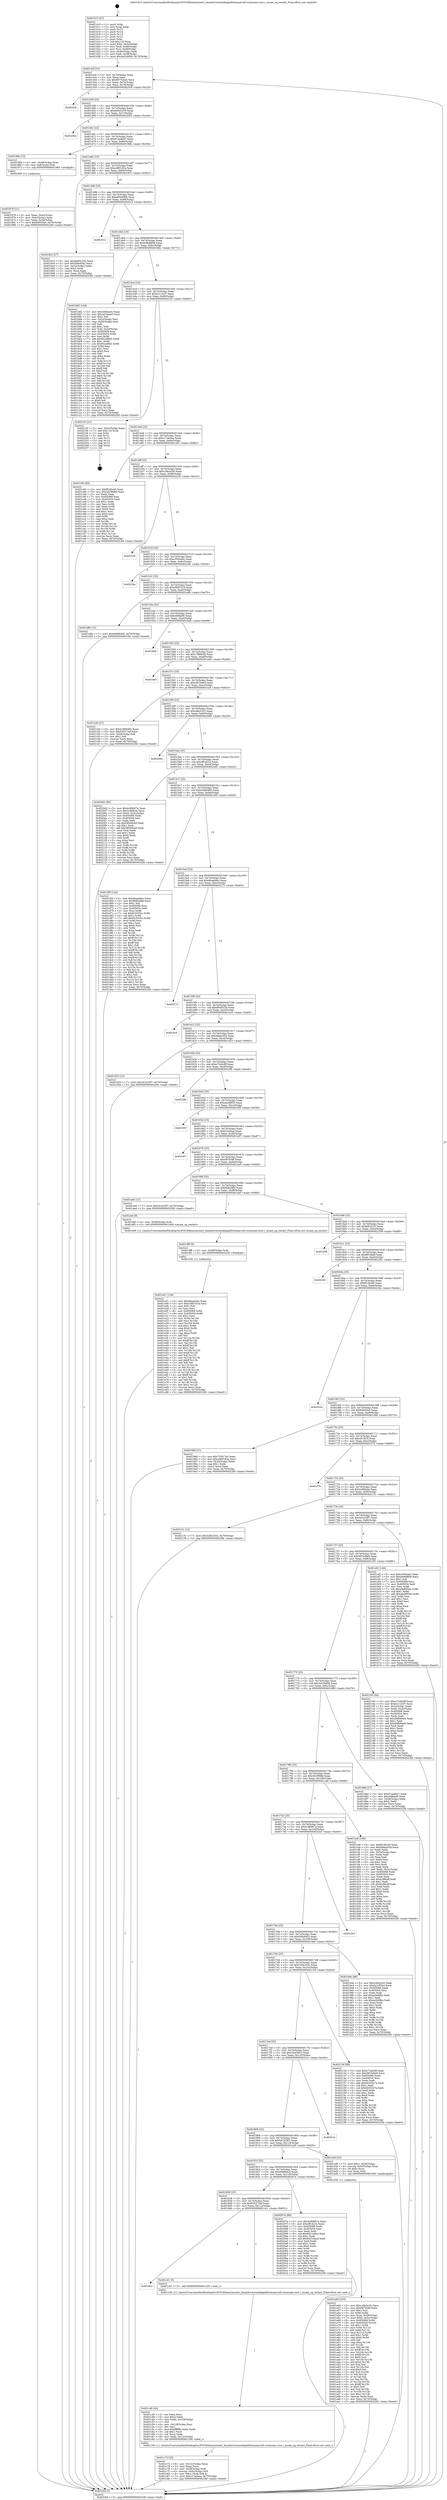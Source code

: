 digraph "0x401410" {
  label = "0x401410 (/mnt/c/Users/mathe/Desktop/tcc/POCII/binaries/extr_linuxdriversmediaplatformmarvell-ccicmcam-core.c_mcam_sg_restart_Final-ollvm.out::main(0))"
  labelloc = "t"
  node[shape=record]

  Entry [label="",width=0.3,height=0.3,shape=circle,fillcolor=black,style=filled]
  "0x40143f" [label="{
     0x40143f [23]\l
     | [instrs]\l
     &nbsp;&nbsp;0x40143f \<+3\>: mov -0x70(%rbp),%eax\l
     &nbsp;&nbsp;0x401442 \<+2\>: mov %eax,%ecx\l
     &nbsp;&nbsp;0x401444 \<+6\>: sub $0x8877eba6,%ecx\l
     &nbsp;&nbsp;0x40144a \<+3\>: mov %eax,-0x74(%rbp)\l
     &nbsp;&nbsp;0x40144d \<+3\>: mov %ecx,-0x78(%rbp)\l
     &nbsp;&nbsp;0x401450 \<+6\>: je 000000000040203f \<main+0xc2f\>\l
  }"]
  "0x40203f" [label="{
     0x40203f\l
  }", style=dashed]
  "0x401456" [label="{
     0x401456 [22]\l
     | [instrs]\l
     &nbsp;&nbsp;0x401456 \<+5\>: jmp 000000000040145b \<main+0x4b\>\l
     &nbsp;&nbsp;0x40145b \<+3\>: mov -0x74(%rbp),%eax\l
     &nbsp;&nbsp;0x40145e \<+5\>: sub $0x8e602335,%eax\l
     &nbsp;&nbsp;0x401463 \<+3\>: mov %eax,-0x7c(%rbp)\l
     &nbsp;&nbsp;0x401466 \<+6\>: je 000000000040205d \<main+0xc4d\>\l
  }"]
  Exit [label="",width=0.3,height=0.3,shape=circle,fillcolor=black,style=filled,peripheries=2]
  "0x40205d" [label="{
     0x40205d\l
  }", style=dashed]
  "0x40146c" [label="{
     0x40146c [22]\l
     | [instrs]\l
     &nbsp;&nbsp;0x40146c \<+5\>: jmp 0000000000401471 \<main+0x61\>\l
     &nbsp;&nbsp;0x401471 \<+3\>: mov -0x74(%rbp),%eax\l
     &nbsp;&nbsp;0x401474 \<+5\>: sub $0x97aa80d7,%eax\l
     &nbsp;&nbsp;0x401479 \<+3\>: mov %eax,-0x80(%rbp)\l
     &nbsp;&nbsp;0x40147c \<+6\>: je 000000000040196b \<main+0x55b\>\l
  }"]
  "0x401e01" [label="{
     0x401e01 [138]\l
     | [instrs]\l
     &nbsp;&nbsp;0x401e01 \<+5\>: mov $0xd6aad4bc,%eax\l
     &nbsp;&nbsp;0x401e06 \<+5\>: mov $0xc5897d18,%ecx\l
     &nbsp;&nbsp;0x401e0b \<+2\>: mov $0x1,%dl\l
     &nbsp;&nbsp;0x401e0d \<+2\>: xor %esi,%esi\l
     &nbsp;&nbsp;0x401e0f \<+8\>: mov 0x405068,%r8d\l
     &nbsp;&nbsp;0x401e17 \<+8\>: mov 0x405054,%r9d\l
     &nbsp;&nbsp;0x401e1f \<+3\>: sub $0x1,%esi\l
     &nbsp;&nbsp;0x401e22 \<+3\>: mov %r8d,%r10d\l
     &nbsp;&nbsp;0x401e25 \<+3\>: add %esi,%r10d\l
     &nbsp;&nbsp;0x401e28 \<+4\>: imul %r10d,%r8d\l
     &nbsp;&nbsp;0x401e2c \<+4\>: and $0x1,%r8d\l
     &nbsp;&nbsp;0x401e30 \<+4\>: cmp $0x0,%r8d\l
     &nbsp;&nbsp;0x401e34 \<+4\>: sete %r11b\l
     &nbsp;&nbsp;0x401e38 \<+4\>: cmp $0xa,%r9d\l
     &nbsp;&nbsp;0x401e3c \<+3\>: setl %bl\l
     &nbsp;&nbsp;0x401e3f \<+3\>: mov %r11b,%r14b\l
     &nbsp;&nbsp;0x401e42 \<+4\>: xor $0xff,%r14b\l
     &nbsp;&nbsp;0x401e46 \<+3\>: mov %bl,%r15b\l
     &nbsp;&nbsp;0x401e49 \<+4\>: xor $0xff,%r15b\l
     &nbsp;&nbsp;0x401e4d \<+3\>: xor $0x1,%dl\l
     &nbsp;&nbsp;0x401e50 \<+3\>: mov %r14b,%r12b\l
     &nbsp;&nbsp;0x401e53 \<+4\>: and $0xff,%r12b\l
     &nbsp;&nbsp;0x401e57 \<+3\>: and %dl,%r11b\l
     &nbsp;&nbsp;0x401e5a \<+3\>: mov %r15b,%r13b\l
     &nbsp;&nbsp;0x401e5d \<+4\>: and $0xff,%r13b\l
     &nbsp;&nbsp;0x401e61 \<+2\>: and %dl,%bl\l
     &nbsp;&nbsp;0x401e63 \<+3\>: or %r11b,%r12b\l
     &nbsp;&nbsp;0x401e66 \<+3\>: or %bl,%r13b\l
     &nbsp;&nbsp;0x401e69 \<+3\>: xor %r13b,%r12b\l
     &nbsp;&nbsp;0x401e6c \<+3\>: or %r15b,%r14b\l
     &nbsp;&nbsp;0x401e6f \<+4\>: xor $0xff,%r14b\l
     &nbsp;&nbsp;0x401e73 \<+3\>: or $0x1,%dl\l
     &nbsp;&nbsp;0x401e76 \<+3\>: and %dl,%r14b\l
     &nbsp;&nbsp;0x401e79 \<+3\>: or %r14b,%r12b\l
     &nbsp;&nbsp;0x401e7c \<+4\>: test $0x1,%r12b\l
     &nbsp;&nbsp;0x401e80 \<+3\>: cmovne %ecx,%eax\l
     &nbsp;&nbsp;0x401e83 \<+3\>: mov %eax,-0x70(%rbp)\l
     &nbsp;&nbsp;0x401e86 \<+5\>: jmp 00000000004022fd \<main+0xeed\>\l
  }"]
  "0x40196b" [label="{
     0x40196b [13]\l
     | [instrs]\l
     &nbsp;&nbsp;0x40196b \<+4\>: mov -0x48(%rbp),%rax\l
     &nbsp;&nbsp;0x40196f \<+4\>: mov 0x8(%rax),%rdi\l
     &nbsp;&nbsp;0x401973 \<+5\>: call 0000000000401060 \<atoi@plt\>\l
     | [calls]\l
     &nbsp;&nbsp;0x401060 \{1\} (unknown)\l
  }"]
  "0x401482" [label="{
     0x401482 [25]\l
     | [instrs]\l
     &nbsp;&nbsp;0x401482 \<+5\>: jmp 0000000000401487 \<main+0x77\>\l
     &nbsp;&nbsp;0x401487 \<+3\>: mov -0x74(%rbp),%eax\l
     &nbsp;&nbsp;0x40148a \<+5\>: sub $0xa380182a,%eax\l
     &nbsp;&nbsp;0x40148f \<+6\>: mov %eax,-0x84(%rbp)\l
     &nbsp;&nbsp;0x401495 \<+6\>: je 00000000004019c3 \<main+0x5b3\>\l
  }"]
  "0x401df8" [label="{
     0x401df8 [9]\l
     | [instrs]\l
     &nbsp;&nbsp;0x401df8 \<+4\>: mov -0x58(%rbp),%rdi\l
     &nbsp;&nbsp;0x401dfc \<+5\>: call 0000000000401030 \<free@plt\>\l
     | [calls]\l
     &nbsp;&nbsp;0x401030 \{1\} (unknown)\l
  }"]
  "0x4019c3" [label="{
     0x4019c3 [27]\l
     | [instrs]\l
     &nbsp;&nbsp;0x4019c3 \<+5\>: mov $0x8e602335,%eax\l
     &nbsp;&nbsp;0x4019c8 \<+5\>: mov $0x50fe4502,%ecx\l
     &nbsp;&nbsp;0x4019cd \<+3\>: mov -0x34(%rbp),%edx\l
     &nbsp;&nbsp;0x4019d0 \<+3\>: cmp $0x0,%edx\l
     &nbsp;&nbsp;0x4019d3 \<+3\>: cmove %ecx,%eax\l
     &nbsp;&nbsp;0x4019d6 \<+3\>: mov %eax,-0x70(%rbp)\l
     &nbsp;&nbsp;0x4019d9 \<+5\>: jmp 00000000004022fd \<main+0xeed\>\l
  }"]
  "0x40149b" [label="{
     0x40149b [25]\l
     | [instrs]\l
     &nbsp;&nbsp;0x40149b \<+5\>: jmp 00000000004014a0 \<main+0x90\>\l
     &nbsp;&nbsp;0x4014a0 \<+3\>: mov -0x74(%rbp),%eax\l
     &nbsp;&nbsp;0x4014a3 \<+5\>: sub $0xa60ed906,%eax\l
     &nbsp;&nbsp;0x4014a8 \<+6\>: mov %eax,-0x88(%rbp)\l
     &nbsp;&nbsp;0x4014ae \<+6\>: je 0000000000402012 \<main+0xc02\>\l
  }"]
  "0x401c72" [label="{
     0x401c72 [33]\l
     | [instrs]\l
     &nbsp;&nbsp;0x401c72 \<+6\>: mov -0x12c(%rbp),%ecx\l
     &nbsp;&nbsp;0x401c78 \<+3\>: imul %eax,%ecx\l
     &nbsp;&nbsp;0x401c7b \<+4\>: mov -0x58(%rbp),%rdi\l
     &nbsp;&nbsp;0x401c7f \<+4\>: movslq -0x5c(%rbp),%r8\l
     &nbsp;&nbsp;0x401c83 \<+4\>: mov %ecx,(%rdi,%r8,4)\l
     &nbsp;&nbsp;0x401c87 \<+7\>: movl $0xc17ab0ea,-0x70(%rbp)\l
     &nbsp;&nbsp;0x401c8e \<+5\>: jmp 00000000004022fd \<main+0xeed\>\l
  }"]
  "0x402012" [label="{
     0x402012\l
  }", style=dashed]
  "0x4014b4" [label="{
     0x4014b4 [25]\l
     | [instrs]\l
     &nbsp;&nbsp;0x4014b4 \<+5\>: jmp 00000000004014b9 \<main+0xa9\>\l
     &nbsp;&nbsp;0x4014b9 \<+3\>: mov -0x74(%rbp),%eax\l
     &nbsp;&nbsp;0x4014bc \<+5\>: sub $0xb084f858,%eax\l
     &nbsp;&nbsp;0x4014c1 \<+6\>: mov %eax,-0x8c(%rbp)\l
     &nbsp;&nbsp;0x4014c7 \<+6\>: je 0000000000401b82 \<main+0x772\>\l
  }"]
  "0x401c46" [label="{
     0x401c46 [44]\l
     | [instrs]\l
     &nbsp;&nbsp;0x401c46 \<+2\>: xor %ecx,%ecx\l
     &nbsp;&nbsp;0x401c48 \<+5\>: mov $0x2,%edx\l
     &nbsp;&nbsp;0x401c4d \<+6\>: mov %edx,-0x128(%rbp)\l
     &nbsp;&nbsp;0x401c53 \<+1\>: cltd\l
     &nbsp;&nbsp;0x401c54 \<+6\>: mov -0x128(%rbp),%esi\l
     &nbsp;&nbsp;0x401c5a \<+2\>: idiv %esi\l
     &nbsp;&nbsp;0x401c5c \<+6\>: imul $0xfffffffe,%edx,%edx\l
     &nbsp;&nbsp;0x401c62 \<+3\>: sub $0x1,%ecx\l
     &nbsp;&nbsp;0x401c65 \<+2\>: sub %ecx,%edx\l
     &nbsp;&nbsp;0x401c67 \<+6\>: mov %edx,-0x12c(%rbp)\l
     &nbsp;&nbsp;0x401c6d \<+5\>: call 0000000000401160 \<next_i\>\l
     | [calls]\l
     &nbsp;&nbsp;0x401160 \{1\} (/mnt/c/Users/mathe/Desktop/tcc/POCII/binaries/extr_linuxdriversmediaplatformmarvell-ccicmcam-core.c_mcam_sg_restart_Final-ollvm.out::next_i)\l
  }"]
  "0x401b82" [label="{
     0x401b82 [164]\l
     | [instrs]\l
     &nbsp;&nbsp;0x401b82 \<+5\>: mov $0xc500ea0c,%eax\l
     &nbsp;&nbsp;0x401b87 \<+5\>: mov $0xcd33aae0,%ecx\l
     &nbsp;&nbsp;0x401b8c \<+2\>: mov $0x1,%dl\l
     &nbsp;&nbsp;0x401b8e \<+3\>: mov -0x5c(%rbp),%esi\l
     &nbsp;&nbsp;0x401b91 \<+3\>: cmp -0x50(%rbp),%esi\l
     &nbsp;&nbsp;0x401b94 \<+4\>: setl %dil\l
     &nbsp;&nbsp;0x401b98 \<+4\>: and $0x1,%dil\l
     &nbsp;&nbsp;0x401b9c \<+4\>: mov %dil,-0x2d(%rbp)\l
     &nbsp;&nbsp;0x401ba0 \<+7\>: mov 0x405068,%esi\l
     &nbsp;&nbsp;0x401ba7 \<+8\>: mov 0x405054,%r8d\l
     &nbsp;&nbsp;0x401baf \<+3\>: mov %esi,%r9d\l
     &nbsp;&nbsp;0x401bb2 \<+7\>: add $0x952af945,%r9d\l
     &nbsp;&nbsp;0x401bb9 \<+4\>: sub $0x1,%r9d\l
     &nbsp;&nbsp;0x401bbd \<+7\>: sub $0x952af945,%r9d\l
     &nbsp;&nbsp;0x401bc4 \<+4\>: imul %r9d,%esi\l
     &nbsp;&nbsp;0x401bc8 \<+3\>: and $0x1,%esi\l
     &nbsp;&nbsp;0x401bcb \<+3\>: cmp $0x0,%esi\l
     &nbsp;&nbsp;0x401bce \<+4\>: sete %dil\l
     &nbsp;&nbsp;0x401bd2 \<+4\>: cmp $0xa,%r8d\l
     &nbsp;&nbsp;0x401bd6 \<+4\>: setl %r10b\l
     &nbsp;&nbsp;0x401bda \<+3\>: mov %dil,%r11b\l
     &nbsp;&nbsp;0x401bdd \<+4\>: xor $0xff,%r11b\l
     &nbsp;&nbsp;0x401be1 \<+3\>: mov %r10b,%bl\l
     &nbsp;&nbsp;0x401be4 \<+3\>: xor $0xff,%bl\l
     &nbsp;&nbsp;0x401be7 \<+3\>: xor $0x0,%dl\l
     &nbsp;&nbsp;0x401bea \<+3\>: mov %r11b,%r14b\l
     &nbsp;&nbsp;0x401bed \<+4\>: and $0x0,%r14b\l
     &nbsp;&nbsp;0x401bf1 \<+3\>: and %dl,%dil\l
     &nbsp;&nbsp;0x401bf4 \<+3\>: mov %bl,%r15b\l
     &nbsp;&nbsp;0x401bf7 \<+4\>: and $0x0,%r15b\l
     &nbsp;&nbsp;0x401bfb \<+3\>: and %dl,%r10b\l
     &nbsp;&nbsp;0x401bfe \<+3\>: or %dil,%r14b\l
     &nbsp;&nbsp;0x401c01 \<+3\>: or %r10b,%r15b\l
     &nbsp;&nbsp;0x401c04 \<+3\>: xor %r15b,%r14b\l
     &nbsp;&nbsp;0x401c07 \<+3\>: or %bl,%r11b\l
     &nbsp;&nbsp;0x401c0a \<+4\>: xor $0xff,%r11b\l
     &nbsp;&nbsp;0x401c0e \<+3\>: or $0x0,%dl\l
     &nbsp;&nbsp;0x401c11 \<+3\>: and %dl,%r11b\l
     &nbsp;&nbsp;0x401c14 \<+3\>: or %r11b,%r14b\l
     &nbsp;&nbsp;0x401c17 \<+4\>: test $0x1,%r14b\l
     &nbsp;&nbsp;0x401c1b \<+3\>: cmovne %ecx,%eax\l
     &nbsp;&nbsp;0x401c1e \<+3\>: mov %eax,-0x70(%rbp)\l
     &nbsp;&nbsp;0x401c21 \<+5\>: jmp 00000000004022fd \<main+0xeed\>\l
  }"]
  "0x4014cd" [label="{
     0x4014cd [25]\l
     | [instrs]\l
     &nbsp;&nbsp;0x4014cd \<+5\>: jmp 00000000004014d2 \<main+0xc2\>\l
     &nbsp;&nbsp;0x4014d2 \<+3\>: mov -0x74(%rbp),%eax\l
     &nbsp;&nbsp;0x4014d5 \<+5\>: sub $0xbc11dcf7,%eax\l
     &nbsp;&nbsp;0x4014da \<+6\>: mov %eax,-0x90(%rbp)\l
     &nbsp;&nbsp;0x4014e0 \<+6\>: je 00000000004021f3 \<main+0xde3\>\l
  }"]
  "0x401851" [label="{
     0x401851\l
  }", style=dashed]
  "0x4021f3" [label="{
     0x4021f3 [21]\l
     | [instrs]\l
     &nbsp;&nbsp;0x4021f3 \<+3\>: mov -0x2c(%rbp),%eax\l
     &nbsp;&nbsp;0x4021f6 \<+7\>: add $0x118,%rsp\l
     &nbsp;&nbsp;0x4021fd \<+1\>: pop %rbx\l
     &nbsp;&nbsp;0x4021fe \<+2\>: pop %r12\l
     &nbsp;&nbsp;0x402200 \<+2\>: pop %r13\l
     &nbsp;&nbsp;0x402202 \<+2\>: pop %r14\l
     &nbsp;&nbsp;0x402204 \<+2\>: pop %r15\l
     &nbsp;&nbsp;0x402206 \<+1\>: pop %rbp\l
     &nbsp;&nbsp;0x402207 \<+1\>: ret\l
  }"]
  "0x4014e6" [label="{
     0x4014e6 [25]\l
     | [instrs]\l
     &nbsp;&nbsp;0x4014e6 \<+5\>: jmp 00000000004014eb \<main+0xdb\>\l
     &nbsp;&nbsp;0x4014eb \<+3\>: mov -0x74(%rbp),%eax\l
     &nbsp;&nbsp;0x4014ee \<+5\>: sub $0xc17ab0ea,%eax\l
     &nbsp;&nbsp;0x4014f3 \<+6\>: mov %eax,-0x94(%rbp)\l
     &nbsp;&nbsp;0x4014f9 \<+6\>: je 0000000000401c93 \<main+0x883\>\l
  }"]
  "0x401c41" [label="{
     0x401c41 [5]\l
     | [instrs]\l
     &nbsp;&nbsp;0x401c41 \<+5\>: call 0000000000401160 \<next_i\>\l
     | [calls]\l
     &nbsp;&nbsp;0x401160 \{1\} (/mnt/c/Users/mathe/Desktop/tcc/POCII/binaries/extr_linuxdriversmediaplatformmarvell-ccicmcam-core.c_mcam_sg_restart_Final-ollvm.out::next_i)\l
  }"]
  "0x401c93" [label="{
     0x401c93 [83]\l
     | [instrs]\l
     &nbsp;&nbsp;0x401c93 \<+5\>: mov $0xff1d0c00,%eax\l
     &nbsp;&nbsp;0x401c98 \<+5\>: mov $0x3d29f08d,%ecx\l
     &nbsp;&nbsp;0x401c9d \<+2\>: xor %edx,%edx\l
     &nbsp;&nbsp;0x401c9f \<+7\>: mov 0x405068,%esi\l
     &nbsp;&nbsp;0x401ca6 \<+7\>: mov 0x405054,%edi\l
     &nbsp;&nbsp;0x401cad \<+3\>: sub $0x1,%edx\l
     &nbsp;&nbsp;0x401cb0 \<+3\>: mov %esi,%r8d\l
     &nbsp;&nbsp;0x401cb3 \<+3\>: add %edx,%r8d\l
     &nbsp;&nbsp;0x401cb6 \<+4\>: imul %r8d,%esi\l
     &nbsp;&nbsp;0x401cba \<+3\>: and $0x1,%esi\l
     &nbsp;&nbsp;0x401cbd \<+3\>: cmp $0x0,%esi\l
     &nbsp;&nbsp;0x401cc0 \<+4\>: sete %r9b\l
     &nbsp;&nbsp;0x401cc4 \<+3\>: cmp $0xa,%edi\l
     &nbsp;&nbsp;0x401cc7 \<+4\>: setl %r10b\l
     &nbsp;&nbsp;0x401ccb \<+3\>: mov %r9b,%r11b\l
     &nbsp;&nbsp;0x401cce \<+3\>: and %r10b,%r11b\l
     &nbsp;&nbsp;0x401cd1 \<+3\>: xor %r10b,%r9b\l
     &nbsp;&nbsp;0x401cd4 \<+3\>: or %r9b,%r11b\l
     &nbsp;&nbsp;0x401cd7 \<+4\>: test $0x1,%r11b\l
     &nbsp;&nbsp;0x401cdb \<+3\>: cmovne %ecx,%eax\l
     &nbsp;&nbsp;0x401cde \<+3\>: mov %eax,-0x70(%rbp)\l
     &nbsp;&nbsp;0x401ce1 \<+5\>: jmp 00000000004022fd \<main+0xeed\>\l
  }"]
  "0x4014ff" [label="{
     0x4014ff [25]\l
     | [instrs]\l
     &nbsp;&nbsp;0x4014ff \<+5\>: jmp 0000000000401504 \<main+0xf4\>\l
     &nbsp;&nbsp;0x401504 \<+3\>: mov -0x74(%rbp),%eax\l
     &nbsp;&nbsp;0x401507 \<+5\>: sub $0xc29e2e30,%eax\l
     &nbsp;&nbsp;0x40150c \<+6\>: mov %eax,-0x98(%rbp)\l
     &nbsp;&nbsp;0x401512 \<+6\>: je 0000000000402220 \<main+0xe10\>\l
  }"]
  "0x401838" [label="{
     0x401838 [25]\l
     | [instrs]\l
     &nbsp;&nbsp;0x401838 \<+5\>: jmp 000000000040183d \<main+0x42d\>\l
     &nbsp;&nbsp;0x40183d \<+3\>: mov -0x74(%rbp),%eax\l
     &nbsp;&nbsp;0x401840 \<+5\>: sub $0x635372ef,%eax\l
     &nbsp;&nbsp;0x401845 \<+6\>: mov %eax,-0x11c(%rbp)\l
     &nbsp;&nbsp;0x40184b \<+6\>: je 0000000000401c41 \<main+0x831\>\l
  }"]
  "0x402220" [label="{
     0x402220\l
  }", style=dashed]
  "0x401518" [label="{
     0x401518 [25]\l
     | [instrs]\l
     &nbsp;&nbsp;0x401518 \<+5\>: jmp 000000000040151d \<main+0x10d\>\l
     &nbsp;&nbsp;0x40151d \<+3\>: mov -0x74(%rbp),%eax\l
     &nbsp;&nbsp;0x401520 \<+5\>: sub $0xc500ea0c,%eax\l
     &nbsp;&nbsp;0x401525 \<+6\>: mov %eax,-0x9c(%rbp)\l
     &nbsp;&nbsp;0x40152b \<+6\>: je 000000000040224e \<main+0xe3e\>\l
  }"]
  "0x40207a" [label="{
     0x40207a [88]\l
     | [instrs]\l
     &nbsp;&nbsp;0x40207a \<+5\>: mov $0x4c86667a,%eax\l
     &nbsp;&nbsp;0x40207f \<+5\>: mov $0xcff1d224,%ecx\l
     &nbsp;&nbsp;0x402084 \<+7\>: mov 0x405068,%edx\l
     &nbsp;&nbsp;0x40208b \<+7\>: mov 0x405054,%esi\l
     &nbsp;&nbsp;0x402092 \<+2\>: mov %edx,%edi\l
     &nbsp;&nbsp;0x402094 \<+6\>: sub $0x9421ddcd,%edi\l
     &nbsp;&nbsp;0x40209a \<+3\>: sub $0x1,%edi\l
     &nbsp;&nbsp;0x40209d \<+6\>: add $0x9421ddcd,%edi\l
     &nbsp;&nbsp;0x4020a3 \<+3\>: imul %edi,%edx\l
     &nbsp;&nbsp;0x4020a6 \<+3\>: and $0x1,%edx\l
     &nbsp;&nbsp;0x4020a9 \<+3\>: cmp $0x0,%edx\l
     &nbsp;&nbsp;0x4020ac \<+4\>: sete %r8b\l
     &nbsp;&nbsp;0x4020b0 \<+3\>: cmp $0xa,%esi\l
     &nbsp;&nbsp;0x4020b3 \<+4\>: setl %r9b\l
     &nbsp;&nbsp;0x4020b7 \<+3\>: mov %r8b,%r10b\l
     &nbsp;&nbsp;0x4020ba \<+3\>: and %r9b,%r10b\l
     &nbsp;&nbsp;0x4020bd \<+3\>: xor %r9b,%r8b\l
     &nbsp;&nbsp;0x4020c0 \<+3\>: or %r8b,%r10b\l
     &nbsp;&nbsp;0x4020c3 \<+4\>: test $0x1,%r10b\l
     &nbsp;&nbsp;0x4020c7 \<+3\>: cmovne %ecx,%eax\l
     &nbsp;&nbsp;0x4020ca \<+3\>: mov %eax,-0x70(%rbp)\l
     &nbsp;&nbsp;0x4020cd \<+5\>: jmp 00000000004022fd \<main+0xeed\>\l
  }"]
  "0x40224e" [label="{
     0x40224e\l
  }", style=dashed]
  "0x401531" [label="{
     0x401531 [25]\l
     | [instrs]\l
     &nbsp;&nbsp;0x401531 \<+5\>: jmp 0000000000401536 \<main+0x126\>\l
     &nbsp;&nbsp;0x401536 \<+3\>: mov -0x74(%rbp),%eax\l
     &nbsp;&nbsp;0x401539 \<+5\>: sub $0xc5897d18,%eax\l
     &nbsp;&nbsp;0x40153e \<+6\>: mov %eax,-0xa0(%rbp)\l
     &nbsp;&nbsp;0x401544 \<+6\>: je 0000000000401e8b \<main+0xa7b\>\l
  }"]
  "0x401a4d" [label="{
     0x401a4d [153]\l
     | [instrs]\l
     &nbsp;&nbsp;0x401a4d \<+5\>: mov $0xc29e2e30,%ecx\l
     &nbsp;&nbsp;0x401a52 \<+5\>: mov $0xf4f7639f,%edx\l
     &nbsp;&nbsp;0x401a57 \<+3\>: mov $0x1,%sil\l
     &nbsp;&nbsp;0x401a5a \<+3\>: xor %r8d,%r8d\l
     &nbsp;&nbsp;0x401a5d \<+4\>: mov %rax,-0x58(%rbp)\l
     &nbsp;&nbsp;0x401a61 \<+7\>: movl $0x0,-0x5c(%rbp)\l
     &nbsp;&nbsp;0x401a68 \<+8\>: mov 0x405068,%r9d\l
     &nbsp;&nbsp;0x401a70 \<+8\>: mov 0x405054,%r10d\l
     &nbsp;&nbsp;0x401a78 \<+4\>: sub $0x1,%r8d\l
     &nbsp;&nbsp;0x401a7c \<+3\>: mov %r9d,%r11d\l
     &nbsp;&nbsp;0x401a7f \<+3\>: add %r8d,%r11d\l
     &nbsp;&nbsp;0x401a82 \<+4\>: imul %r11d,%r9d\l
     &nbsp;&nbsp;0x401a86 \<+4\>: and $0x1,%r9d\l
     &nbsp;&nbsp;0x401a8a \<+4\>: cmp $0x0,%r9d\l
     &nbsp;&nbsp;0x401a8e \<+3\>: sete %bl\l
     &nbsp;&nbsp;0x401a91 \<+4\>: cmp $0xa,%r10d\l
     &nbsp;&nbsp;0x401a95 \<+4\>: setl %r14b\l
     &nbsp;&nbsp;0x401a99 \<+3\>: mov %bl,%r15b\l
     &nbsp;&nbsp;0x401a9c \<+4\>: xor $0xff,%r15b\l
     &nbsp;&nbsp;0x401aa0 \<+3\>: mov %r14b,%r12b\l
     &nbsp;&nbsp;0x401aa3 \<+4\>: xor $0xff,%r12b\l
     &nbsp;&nbsp;0x401aa7 \<+4\>: xor $0x0,%sil\l
     &nbsp;&nbsp;0x401aab \<+3\>: mov %r15b,%r13b\l
     &nbsp;&nbsp;0x401aae \<+4\>: and $0x0,%r13b\l
     &nbsp;&nbsp;0x401ab2 \<+3\>: and %sil,%bl\l
     &nbsp;&nbsp;0x401ab5 \<+3\>: mov %r12b,%al\l
     &nbsp;&nbsp;0x401ab8 \<+2\>: and $0x0,%al\l
     &nbsp;&nbsp;0x401aba \<+3\>: and %sil,%r14b\l
     &nbsp;&nbsp;0x401abd \<+3\>: or %bl,%r13b\l
     &nbsp;&nbsp;0x401ac0 \<+3\>: or %r14b,%al\l
     &nbsp;&nbsp;0x401ac3 \<+3\>: xor %al,%r13b\l
     &nbsp;&nbsp;0x401ac6 \<+3\>: or %r12b,%r15b\l
     &nbsp;&nbsp;0x401ac9 \<+4\>: xor $0xff,%r15b\l
     &nbsp;&nbsp;0x401acd \<+4\>: or $0x0,%sil\l
     &nbsp;&nbsp;0x401ad1 \<+3\>: and %sil,%r15b\l
     &nbsp;&nbsp;0x401ad4 \<+3\>: or %r15b,%r13b\l
     &nbsp;&nbsp;0x401ad7 \<+4\>: test $0x1,%r13b\l
     &nbsp;&nbsp;0x401adb \<+3\>: cmovne %edx,%ecx\l
     &nbsp;&nbsp;0x401ade \<+3\>: mov %ecx,-0x70(%rbp)\l
     &nbsp;&nbsp;0x401ae1 \<+5\>: jmp 00000000004022fd \<main+0xeed\>\l
  }"]
  "0x401e8b" [label="{
     0x401e8b [12]\l
     | [instrs]\l
     &nbsp;&nbsp;0x401e8b \<+7\>: movl $0x608864c0,-0x70(%rbp)\l
     &nbsp;&nbsp;0x401e92 \<+5\>: jmp 00000000004022fd \<main+0xeed\>\l
  }"]
  "0x40154a" [label="{
     0x40154a [25]\l
     | [instrs]\l
     &nbsp;&nbsp;0x40154a \<+5\>: jmp 000000000040154f \<main+0x13f\>\l
     &nbsp;&nbsp;0x40154f \<+3\>: mov -0x74(%rbp),%eax\l
     &nbsp;&nbsp;0x401552 \<+5\>: sub $0xc68fabf5,%eax\l
     &nbsp;&nbsp;0x401557 \<+6\>: mov %eax,-0xa4(%rbp)\l
     &nbsp;&nbsp;0x40155d \<+6\>: je 00000000004018a8 \<main+0x498\>\l
  }"]
  "0x40181f" [label="{
     0x40181f [25]\l
     | [instrs]\l
     &nbsp;&nbsp;0x40181f \<+5\>: jmp 0000000000401824 \<main+0x414\>\l
     &nbsp;&nbsp;0x401824 \<+3\>: mov -0x74(%rbp),%eax\l
     &nbsp;&nbsp;0x401827 \<+5\>: sub $0x608864c0,%eax\l
     &nbsp;&nbsp;0x40182c \<+6\>: mov %eax,-0x118(%rbp)\l
     &nbsp;&nbsp;0x401832 \<+6\>: je 000000000040207a \<main+0xc6a\>\l
  }"]
  "0x4018a8" [label="{
     0x4018a8\l
  }", style=dashed]
  "0x401563" [label="{
     0x401563 [25]\l
     | [instrs]\l
     &nbsp;&nbsp;0x401563 \<+5\>: jmp 0000000000401568 \<main+0x158\>\l
     &nbsp;&nbsp;0x401568 \<+3\>: mov -0x74(%rbp),%eax\l
     &nbsp;&nbsp;0x40156b \<+5\>: sub $0xc7f86b48,%eax\l
     &nbsp;&nbsp;0x401570 \<+6\>: mov %eax,-0xa8(%rbp)\l
     &nbsp;&nbsp;0x401576 \<+6\>: je 0000000000401ee0 \<main+0xad0\>\l
  }"]
  "0x401a36" [label="{
     0x401a36 [23]\l
     | [instrs]\l
     &nbsp;&nbsp;0x401a36 \<+7\>: movl $0x1,-0x50(%rbp)\l
     &nbsp;&nbsp;0x401a3d \<+4\>: movslq -0x50(%rbp),%rax\l
     &nbsp;&nbsp;0x401a41 \<+4\>: shl $0x2,%rax\l
     &nbsp;&nbsp;0x401a45 \<+3\>: mov %rax,%rdi\l
     &nbsp;&nbsp;0x401a48 \<+5\>: call 0000000000401050 \<malloc@plt\>\l
     | [calls]\l
     &nbsp;&nbsp;0x401050 \{1\} (unknown)\l
  }"]
  "0x401ee0" [label="{
     0x401ee0\l
  }", style=dashed]
  "0x40157c" [label="{
     0x40157c [25]\l
     | [instrs]\l
     &nbsp;&nbsp;0x40157c \<+5\>: jmp 0000000000401581 \<main+0x171\>\l
     &nbsp;&nbsp;0x401581 \<+3\>: mov -0x74(%rbp),%eax\l
     &nbsp;&nbsp;0x401584 \<+5\>: sub $0xcd33aae0,%eax\l
     &nbsp;&nbsp;0x401589 \<+6\>: mov %eax,-0xac(%rbp)\l
     &nbsp;&nbsp;0x40158f \<+6\>: je 0000000000401c26 \<main+0x816\>\l
  }"]
  "0x401806" [label="{
     0x401806 [25]\l
     | [instrs]\l
     &nbsp;&nbsp;0x401806 \<+5\>: jmp 000000000040180b \<main+0x3fb\>\l
     &nbsp;&nbsp;0x40180b \<+3\>: mov -0x74(%rbp),%eax\l
     &nbsp;&nbsp;0x40180e \<+5\>: sub $0x5a15f3b3,%eax\l
     &nbsp;&nbsp;0x401813 \<+6\>: mov %eax,-0x114(%rbp)\l
     &nbsp;&nbsp;0x401819 \<+6\>: je 0000000000401a36 \<main+0x626\>\l
  }"]
  "0x401c26" [label="{
     0x401c26 [27]\l
     | [instrs]\l
     &nbsp;&nbsp;0x401c26 \<+5\>: mov $0xd1866465,%eax\l
     &nbsp;&nbsp;0x401c2b \<+5\>: mov $0x635372ef,%ecx\l
     &nbsp;&nbsp;0x401c30 \<+3\>: mov -0x2d(%rbp),%dl\l
     &nbsp;&nbsp;0x401c33 \<+3\>: test $0x1,%dl\l
     &nbsp;&nbsp;0x401c36 \<+3\>: cmovne %ecx,%eax\l
     &nbsp;&nbsp;0x401c39 \<+3\>: mov %eax,-0x70(%rbp)\l
     &nbsp;&nbsp;0x401c3c \<+5\>: jmp 00000000004022fd \<main+0xeed\>\l
  }"]
  "0x401595" [label="{
     0x401595 [25]\l
     | [instrs]\l
     &nbsp;&nbsp;0x401595 \<+5\>: jmp 000000000040159a \<main+0x18a\>\l
     &nbsp;&nbsp;0x40159a \<+3\>: mov -0x74(%rbp),%eax\l
     &nbsp;&nbsp;0x40159d \<+5\>: sub $0xcfeb2323,%eax\l
     &nbsp;&nbsp;0x4015a2 \<+6\>: mov %eax,-0xb0(%rbp)\l
     &nbsp;&nbsp;0x4015a8 \<+6\>: je 0000000000402069 \<main+0xc59\>\l
  }"]
  "0x40201e" [label="{
     0x40201e\l
  }", style=dashed]
  "0x402069" [label="{
     0x402069\l
  }", style=dashed]
  "0x4015ae" [label="{
     0x4015ae [25]\l
     | [instrs]\l
     &nbsp;&nbsp;0x4015ae \<+5\>: jmp 00000000004015b3 \<main+0x1a3\>\l
     &nbsp;&nbsp;0x4015b3 \<+3\>: mov -0x74(%rbp),%eax\l
     &nbsp;&nbsp;0x4015b6 \<+5\>: sub $0xcff1d224,%eax\l
     &nbsp;&nbsp;0x4015bb \<+6\>: mov %eax,-0xb4(%rbp)\l
     &nbsp;&nbsp;0x4015c1 \<+6\>: je 00000000004020d2 \<main+0xcc2\>\l
  }"]
  "0x4017ed" [label="{
     0x4017ed [25]\l
     | [instrs]\l
     &nbsp;&nbsp;0x4017ed \<+5\>: jmp 00000000004017f2 \<main+0x3e2\>\l
     &nbsp;&nbsp;0x4017f2 \<+3\>: mov -0x74(%rbp),%eax\l
     &nbsp;&nbsp;0x4017f5 \<+5\>: sub $0x52ee58c3,%eax\l
     &nbsp;&nbsp;0x4017fa \<+6\>: mov %eax,-0x110(%rbp)\l
     &nbsp;&nbsp;0x401800 \<+6\>: je 000000000040201e \<main+0xc0e\>\l
  }"]
  "0x4020d2" [label="{
     0x4020d2 [95]\l
     | [instrs]\l
     &nbsp;&nbsp;0x4020d2 \<+5\>: mov $0x4c86667a,%eax\l
     &nbsp;&nbsp;0x4020d7 \<+5\>: mov $0x2c9fde4e,%ecx\l
     &nbsp;&nbsp;0x4020dc \<+7\>: movl $0x0,-0x3c(%rbp)\l
     &nbsp;&nbsp;0x4020e3 \<+7\>: mov 0x405068,%edx\l
     &nbsp;&nbsp;0x4020ea \<+7\>: mov 0x405054,%esi\l
     &nbsp;&nbsp;0x4020f1 \<+2\>: mov %edx,%edi\l
     &nbsp;&nbsp;0x4020f3 \<+6\>: sub $0x585d0cb0,%edi\l
     &nbsp;&nbsp;0x4020f9 \<+3\>: sub $0x1,%edi\l
     &nbsp;&nbsp;0x4020fc \<+6\>: add $0x585d0cb0,%edi\l
     &nbsp;&nbsp;0x402102 \<+3\>: imul %edi,%edx\l
     &nbsp;&nbsp;0x402105 \<+3\>: and $0x1,%edx\l
     &nbsp;&nbsp;0x402108 \<+3\>: cmp $0x0,%edx\l
     &nbsp;&nbsp;0x40210b \<+4\>: sete %r8b\l
     &nbsp;&nbsp;0x40210f \<+3\>: cmp $0xa,%esi\l
     &nbsp;&nbsp;0x402112 \<+4\>: setl %r9b\l
     &nbsp;&nbsp;0x402116 \<+3\>: mov %r8b,%r10b\l
     &nbsp;&nbsp;0x402119 \<+3\>: and %r9b,%r10b\l
     &nbsp;&nbsp;0x40211c \<+3\>: xor %r9b,%r8b\l
     &nbsp;&nbsp;0x40211f \<+3\>: or %r8b,%r10b\l
     &nbsp;&nbsp;0x402122 \<+4\>: test $0x1,%r10b\l
     &nbsp;&nbsp;0x402126 \<+3\>: cmovne %ecx,%eax\l
     &nbsp;&nbsp;0x402129 \<+3\>: mov %eax,-0x70(%rbp)\l
     &nbsp;&nbsp;0x40212c \<+5\>: jmp 00000000004022fd \<main+0xeed\>\l
  }"]
  "0x4015c7" [label="{
     0x4015c7 [25]\l
     | [instrs]\l
     &nbsp;&nbsp;0x4015c7 \<+5\>: jmp 00000000004015cc \<main+0x1bc\>\l
     &nbsp;&nbsp;0x4015cc \<+3\>: mov -0x74(%rbp),%eax\l
     &nbsp;&nbsp;0x4015cf \<+5\>: sub $0xd1866465,%eax\l
     &nbsp;&nbsp;0x4015d4 \<+6\>: mov %eax,-0xb8(%rbp)\l
     &nbsp;&nbsp;0x4015da \<+6\>: je 0000000000401d5f \<main+0x94f\>\l
  }"]
  "0x40213d" [label="{
     0x40213d [88]\l
     | [instrs]\l
     &nbsp;&nbsp;0x40213d \<+5\>: mov $0xe72ddc8f,%eax\l
     &nbsp;&nbsp;0x402142 \<+5\>: mov $0x3853d9e9,%ecx\l
     &nbsp;&nbsp;0x402147 \<+7\>: mov 0x405068,%edx\l
     &nbsp;&nbsp;0x40214e \<+7\>: mov 0x405054,%esi\l
     &nbsp;&nbsp;0x402155 \<+2\>: mov %edx,%edi\l
     &nbsp;&nbsp;0x402157 \<+6\>: add $0x64352b7a,%edi\l
     &nbsp;&nbsp;0x40215d \<+3\>: sub $0x1,%edi\l
     &nbsp;&nbsp;0x402160 \<+6\>: sub $0x64352b7a,%edi\l
     &nbsp;&nbsp;0x402166 \<+3\>: imul %edi,%edx\l
     &nbsp;&nbsp;0x402169 \<+3\>: and $0x1,%edx\l
     &nbsp;&nbsp;0x40216c \<+3\>: cmp $0x0,%edx\l
     &nbsp;&nbsp;0x40216f \<+4\>: sete %r8b\l
     &nbsp;&nbsp;0x402173 \<+3\>: cmp $0xa,%esi\l
     &nbsp;&nbsp;0x402176 \<+4\>: setl %r9b\l
     &nbsp;&nbsp;0x40217a \<+3\>: mov %r8b,%r10b\l
     &nbsp;&nbsp;0x40217d \<+3\>: and %r9b,%r10b\l
     &nbsp;&nbsp;0x402180 \<+3\>: xor %r9b,%r8b\l
     &nbsp;&nbsp;0x402183 \<+3\>: or %r8b,%r10b\l
     &nbsp;&nbsp;0x402186 \<+4\>: test $0x1,%r10b\l
     &nbsp;&nbsp;0x40218a \<+3\>: cmovne %ecx,%eax\l
     &nbsp;&nbsp;0x40218d \<+3\>: mov %eax,-0x70(%rbp)\l
     &nbsp;&nbsp;0x402190 \<+5\>: jmp 00000000004022fd \<main+0xeed\>\l
  }"]
  "0x401d5f" [label="{
     0x401d5f [144]\l
     | [instrs]\l
     &nbsp;&nbsp;0x401d5f \<+5\>: mov $0xd6aad4bc,%eax\l
     &nbsp;&nbsp;0x401d64 \<+5\>: mov $0xf84b28fd,%ecx\l
     &nbsp;&nbsp;0x401d69 \<+2\>: mov $0x1,%dl\l
     &nbsp;&nbsp;0x401d6b \<+7\>: mov 0x405068,%esi\l
     &nbsp;&nbsp;0x401d72 \<+7\>: mov 0x405054,%edi\l
     &nbsp;&nbsp;0x401d79 \<+3\>: mov %esi,%r8d\l
     &nbsp;&nbsp;0x401d7c \<+7\>: sub $0x81032fcc,%r8d\l
     &nbsp;&nbsp;0x401d83 \<+4\>: sub $0x1,%r8d\l
     &nbsp;&nbsp;0x401d87 \<+7\>: add $0x81032fcc,%r8d\l
     &nbsp;&nbsp;0x401d8e \<+4\>: imul %r8d,%esi\l
     &nbsp;&nbsp;0x401d92 \<+3\>: and $0x1,%esi\l
     &nbsp;&nbsp;0x401d95 \<+3\>: cmp $0x0,%esi\l
     &nbsp;&nbsp;0x401d98 \<+4\>: sete %r9b\l
     &nbsp;&nbsp;0x401d9c \<+3\>: cmp $0xa,%edi\l
     &nbsp;&nbsp;0x401d9f \<+4\>: setl %r10b\l
     &nbsp;&nbsp;0x401da3 \<+3\>: mov %r9b,%r11b\l
     &nbsp;&nbsp;0x401da6 \<+4\>: xor $0xff,%r11b\l
     &nbsp;&nbsp;0x401daa \<+3\>: mov %r10b,%bl\l
     &nbsp;&nbsp;0x401dad \<+3\>: xor $0xff,%bl\l
     &nbsp;&nbsp;0x401db0 \<+3\>: xor $0x1,%dl\l
     &nbsp;&nbsp;0x401db3 \<+3\>: mov %r11b,%r14b\l
     &nbsp;&nbsp;0x401db6 \<+4\>: and $0xff,%r14b\l
     &nbsp;&nbsp;0x401dba \<+3\>: and %dl,%r9b\l
     &nbsp;&nbsp;0x401dbd \<+3\>: mov %bl,%r15b\l
     &nbsp;&nbsp;0x401dc0 \<+4\>: and $0xff,%r15b\l
     &nbsp;&nbsp;0x401dc4 \<+3\>: and %dl,%r10b\l
     &nbsp;&nbsp;0x401dc7 \<+3\>: or %r9b,%r14b\l
     &nbsp;&nbsp;0x401dca \<+3\>: or %r10b,%r15b\l
     &nbsp;&nbsp;0x401dcd \<+3\>: xor %r15b,%r14b\l
     &nbsp;&nbsp;0x401dd0 \<+3\>: or %bl,%r11b\l
     &nbsp;&nbsp;0x401dd3 \<+4\>: xor $0xff,%r11b\l
     &nbsp;&nbsp;0x401dd7 \<+3\>: or $0x1,%dl\l
     &nbsp;&nbsp;0x401dda \<+3\>: and %dl,%r11b\l
     &nbsp;&nbsp;0x401ddd \<+3\>: or %r11b,%r14b\l
     &nbsp;&nbsp;0x401de0 \<+4\>: test $0x1,%r14b\l
     &nbsp;&nbsp;0x401de4 \<+3\>: cmovne %ecx,%eax\l
     &nbsp;&nbsp;0x401de7 \<+3\>: mov %eax,-0x70(%rbp)\l
     &nbsp;&nbsp;0x401dea \<+5\>: jmp 00000000004022fd \<main+0xeed\>\l
  }"]
  "0x4015e0" [label="{
     0x4015e0 [25]\l
     | [instrs]\l
     &nbsp;&nbsp;0x4015e0 \<+5\>: jmp 00000000004015e5 \<main+0x1d5\>\l
     &nbsp;&nbsp;0x4015e5 \<+3\>: mov -0x74(%rbp),%eax\l
     &nbsp;&nbsp;0x4015e8 \<+5\>: sub $0xd6aad4bc,%eax\l
     &nbsp;&nbsp;0x4015ed \<+6\>: mov %eax,-0xbc(%rbp)\l
     &nbsp;&nbsp;0x4015f3 \<+6\>: je 0000000000402273 \<main+0xe63\>\l
  }"]
  "0x4017d4" [label="{
     0x4017d4 [25]\l
     | [instrs]\l
     &nbsp;&nbsp;0x4017d4 \<+5\>: jmp 00000000004017d9 \<main+0x3c9\>\l
     &nbsp;&nbsp;0x4017d9 \<+3\>: mov -0x74(%rbp),%eax\l
     &nbsp;&nbsp;0x4017dc \<+5\>: sub $0x526b163c,%eax\l
     &nbsp;&nbsp;0x4017e1 \<+6\>: mov %eax,-0x10c(%rbp)\l
     &nbsp;&nbsp;0x4017e7 \<+6\>: je 000000000040213d \<main+0xd2d\>\l
  }"]
  "0x402273" [label="{
     0x402273\l
  }", style=dashed]
  "0x4015f9" [label="{
     0x4015f9 [25]\l
     | [instrs]\l
     &nbsp;&nbsp;0x4015f9 \<+5\>: jmp 00000000004015fe \<main+0x1ee\>\l
     &nbsp;&nbsp;0x4015fe \<+3\>: mov -0x74(%rbp),%eax\l
     &nbsp;&nbsp;0x401601 \<+5\>: sub $0xd9ef523a,%eax\l
     &nbsp;&nbsp;0x401606 \<+6\>: mov %eax,-0xc0(%rbp)\l
     &nbsp;&nbsp;0x40160c \<+6\>: je 0000000000401ec5 \<main+0xab5\>\l
  }"]
  "0x4019de" [label="{
     0x4019de [88]\l
     | [instrs]\l
     &nbsp;&nbsp;0x4019de \<+5\>: mov $0xc29e2e30,%eax\l
     &nbsp;&nbsp;0x4019e3 \<+5\>: mov $0x5a15f3b3,%ecx\l
     &nbsp;&nbsp;0x4019e8 \<+7\>: mov 0x405068,%edx\l
     &nbsp;&nbsp;0x4019ef \<+7\>: mov 0x405054,%esi\l
     &nbsp;&nbsp;0x4019f6 \<+2\>: mov %edx,%edi\l
     &nbsp;&nbsp;0x4019f8 \<+6\>: add $0xec600fbc,%edi\l
     &nbsp;&nbsp;0x4019fe \<+3\>: sub $0x1,%edi\l
     &nbsp;&nbsp;0x401a01 \<+6\>: sub $0xec600fbc,%edi\l
     &nbsp;&nbsp;0x401a07 \<+3\>: imul %edi,%edx\l
     &nbsp;&nbsp;0x401a0a \<+3\>: and $0x1,%edx\l
     &nbsp;&nbsp;0x401a0d \<+3\>: cmp $0x0,%edx\l
     &nbsp;&nbsp;0x401a10 \<+4\>: sete %r8b\l
     &nbsp;&nbsp;0x401a14 \<+3\>: cmp $0xa,%esi\l
     &nbsp;&nbsp;0x401a17 \<+4\>: setl %r9b\l
     &nbsp;&nbsp;0x401a1b \<+3\>: mov %r8b,%r10b\l
     &nbsp;&nbsp;0x401a1e \<+3\>: and %r9b,%r10b\l
     &nbsp;&nbsp;0x401a21 \<+3\>: xor %r9b,%r8b\l
     &nbsp;&nbsp;0x401a24 \<+3\>: or %r8b,%r10b\l
     &nbsp;&nbsp;0x401a27 \<+4\>: test $0x1,%r10b\l
     &nbsp;&nbsp;0x401a2b \<+3\>: cmovne %ecx,%eax\l
     &nbsp;&nbsp;0x401a2e \<+3\>: mov %eax,-0x70(%rbp)\l
     &nbsp;&nbsp;0x401a31 \<+5\>: jmp 00000000004022fd \<main+0xeed\>\l
  }"]
  "0x401ec5" [label="{
     0x401ec5\l
  }", style=dashed]
  "0x401612" [label="{
     0x401612 [25]\l
     | [instrs]\l
     &nbsp;&nbsp;0x401612 \<+5\>: jmp 0000000000401617 \<main+0x207\>\l
     &nbsp;&nbsp;0x401617 \<+3\>: mov -0x74(%rbp),%eax\l
     &nbsp;&nbsp;0x40161a \<+5\>: sub $0xdddac05d,%eax\l
     &nbsp;&nbsp;0x40161f \<+6\>: mov %eax,-0xc4(%rbp)\l
     &nbsp;&nbsp;0x401625 \<+6\>: je 0000000000401d53 \<main+0x943\>\l
  }"]
  "0x4017bb" [label="{
     0x4017bb [25]\l
     | [instrs]\l
     &nbsp;&nbsp;0x4017bb \<+5\>: jmp 00000000004017c0 \<main+0x3b0\>\l
     &nbsp;&nbsp;0x4017c0 \<+3\>: mov -0x74(%rbp),%eax\l
     &nbsp;&nbsp;0x4017c3 \<+5\>: sub $0x50fe4502,%eax\l
     &nbsp;&nbsp;0x4017c8 \<+6\>: mov %eax,-0x108(%rbp)\l
     &nbsp;&nbsp;0x4017ce \<+6\>: je 00000000004019de \<main+0x5ce\>\l
  }"]
  "0x401d53" [label="{
     0x401d53 [12]\l
     | [instrs]\l
     &nbsp;&nbsp;0x401d53 \<+7\>: movl $0x341b33f7,-0x70(%rbp)\l
     &nbsp;&nbsp;0x401d5a \<+5\>: jmp 00000000004022fd \<main+0xeed\>\l
  }"]
  "0x40162b" [label="{
     0x40162b [25]\l
     | [instrs]\l
     &nbsp;&nbsp;0x40162b \<+5\>: jmp 0000000000401630 \<main+0x220\>\l
     &nbsp;&nbsp;0x401630 \<+3\>: mov -0x74(%rbp),%eax\l
     &nbsp;&nbsp;0x401633 \<+5\>: sub $0xe72ddc8f,%eax\l
     &nbsp;&nbsp;0x401638 \<+6\>: mov %eax,-0xc8(%rbp)\l
     &nbsp;&nbsp;0x40163e \<+6\>: je 00000000004022f6 \<main+0xee6\>\l
  }"]
  "0x4022e3" [label="{
     0x4022e3\l
  }", style=dashed]
  "0x4022f6" [label="{
     0x4022f6\l
  }", style=dashed]
  "0x401644" [label="{
     0x401644 [25]\l
     | [instrs]\l
     &nbsp;&nbsp;0x401644 \<+5\>: jmp 0000000000401649 \<main+0x239\>\l
     &nbsp;&nbsp;0x401649 \<+3\>: mov -0x74(%rbp),%eax\l
     &nbsp;&nbsp;0x40164c \<+5\>: sub $0xeac8f855,%eax\l
     &nbsp;&nbsp;0x401651 \<+6\>: mov %eax,-0xcc(%rbp)\l
     &nbsp;&nbsp;0x401657 \<+6\>: je 000000000040195f \<main+0x54f\>\l
  }"]
  "0x4017a2" [label="{
     0x4017a2 [25]\l
     | [instrs]\l
     &nbsp;&nbsp;0x4017a2 \<+5\>: jmp 00000000004017a7 \<main+0x397\>\l
     &nbsp;&nbsp;0x4017a7 \<+3\>: mov -0x74(%rbp),%eax\l
     &nbsp;&nbsp;0x4017aa \<+5\>: sub $0x4c86667a,%eax\l
     &nbsp;&nbsp;0x4017af \<+6\>: mov %eax,-0x104(%rbp)\l
     &nbsp;&nbsp;0x4017b5 \<+6\>: je 00000000004022e3 \<main+0xed3\>\l
  }"]
  "0x40195f" [label="{
     0x40195f\l
  }", style=dashed]
  "0x40165d" [label="{
     0x40165d [25]\l
     | [instrs]\l
     &nbsp;&nbsp;0x40165d \<+5\>: jmp 0000000000401662 \<main+0x252\>\l
     &nbsp;&nbsp;0x401662 \<+3\>: mov -0x74(%rbp),%eax\l
     &nbsp;&nbsp;0x401665 \<+5\>: sub $0xf1acf4aa,%eax\l
     &nbsp;&nbsp;0x40166a \<+6\>: mov %eax,-0xd0(%rbp)\l
     &nbsp;&nbsp;0x401670 \<+6\>: je 0000000000401e97 \<main+0xa87\>\l
  }"]
  "0x401ce6" [label="{
     0x401ce6 [109]\l
     | [instrs]\l
     &nbsp;&nbsp;0x401ce6 \<+5\>: mov $0xff1d0c00,%eax\l
     &nbsp;&nbsp;0x401ceb \<+5\>: mov $0xdddac05d,%ecx\l
     &nbsp;&nbsp;0x401cf0 \<+2\>: xor %edx,%edx\l
     &nbsp;&nbsp;0x401cf2 \<+3\>: mov -0x5c(%rbp),%esi\l
     &nbsp;&nbsp;0x401cf5 \<+2\>: mov %edx,%edi\l
     &nbsp;&nbsp;0x401cf7 \<+2\>: sub %esi,%edi\l
     &nbsp;&nbsp;0x401cf9 \<+2\>: mov %edx,%esi\l
     &nbsp;&nbsp;0x401cfb \<+3\>: sub $0x1,%esi\l
     &nbsp;&nbsp;0x401cfe \<+2\>: add %esi,%edi\l
     &nbsp;&nbsp;0x401d00 \<+2\>: sub %edi,%edx\l
     &nbsp;&nbsp;0x401d02 \<+3\>: mov %edx,-0x5c(%rbp)\l
     &nbsp;&nbsp;0x401d05 \<+7\>: mov 0x405068,%edx\l
     &nbsp;&nbsp;0x401d0c \<+7\>: mov 0x405054,%esi\l
     &nbsp;&nbsp;0x401d13 \<+2\>: mov %edx,%edi\l
     &nbsp;&nbsp;0x401d15 \<+6\>: add $0xb288cdf,%edi\l
     &nbsp;&nbsp;0x401d1b \<+3\>: sub $0x1,%edi\l
     &nbsp;&nbsp;0x401d1e \<+6\>: sub $0xb288cdf,%edi\l
     &nbsp;&nbsp;0x401d24 \<+3\>: imul %edi,%edx\l
     &nbsp;&nbsp;0x401d27 \<+3\>: and $0x1,%edx\l
     &nbsp;&nbsp;0x401d2a \<+3\>: cmp $0x0,%edx\l
     &nbsp;&nbsp;0x401d2d \<+4\>: sete %r8b\l
     &nbsp;&nbsp;0x401d31 \<+3\>: cmp $0xa,%esi\l
     &nbsp;&nbsp;0x401d34 \<+4\>: setl %r9b\l
     &nbsp;&nbsp;0x401d38 \<+3\>: mov %r8b,%r10b\l
     &nbsp;&nbsp;0x401d3b \<+3\>: and %r9b,%r10b\l
     &nbsp;&nbsp;0x401d3e \<+3\>: xor %r9b,%r8b\l
     &nbsp;&nbsp;0x401d41 \<+3\>: or %r8b,%r10b\l
     &nbsp;&nbsp;0x401d44 \<+4\>: test $0x1,%r10b\l
     &nbsp;&nbsp;0x401d48 \<+3\>: cmovne %ecx,%eax\l
     &nbsp;&nbsp;0x401d4b \<+3\>: mov %eax,-0x70(%rbp)\l
     &nbsp;&nbsp;0x401d4e \<+5\>: jmp 00000000004022fd \<main+0xeed\>\l
  }"]
  "0x401e97" [label="{
     0x401e97\l
  }", style=dashed]
  "0x401676" [label="{
     0x401676 [25]\l
     | [instrs]\l
     &nbsp;&nbsp;0x401676 \<+5\>: jmp 000000000040167b \<main+0x26b\>\l
     &nbsp;&nbsp;0x40167b \<+3\>: mov -0x74(%rbp),%eax\l
     &nbsp;&nbsp;0x40167e \<+5\>: sub $0xf4f7639f,%eax\l
     &nbsp;&nbsp;0x401683 \<+6\>: mov %eax,-0xd4(%rbp)\l
     &nbsp;&nbsp;0x401689 \<+6\>: je 0000000000401ae6 \<main+0x6d6\>\l
  }"]
  "0x401978" [label="{
     0x401978 [21]\l
     | [instrs]\l
     &nbsp;&nbsp;0x401978 \<+3\>: mov %eax,-0x4c(%rbp)\l
     &nbsp;&nbsp;0x40197b \<+3\>: mov -0x4c(%rbp),%eax\l
     &nbsp;&nbsp;0x40197e \<+3\>: mov %eax,-0x34(%rbp)\l
     &nbsp;&nbsp;0x401981 \<+7\>: movl $0x8d055a5,-0x70(%rbp)\l
     &nbsp;&nbsp;0x401988 \<+5\>: jmp 00000000004022fd \<main+0xeed\>\l
  }"]
  "0x401ae6" [label="{
     0x401ae6 [12]\l
     | [instrs]\l
     &nbsp;&nbsp;0x401ae6 \<+7\>: movl $0x341b33f7,-0x70(%rbp)\l
     &nbsp;&nbsp;0x401aed \<+5\>: jmp 00000000004022fd \<main+0xeed\>\l
  }"]
  "0x40168f" [label="{
     0x40168f [25]\l
     | [instrs]\l
     &nbsp;&nbsp;0x40168f \<+5\>: jmp 0000000000401694 \<main+0x284\>\l
     &nbsp;&nbsp;0x401694 \<+3\>: mov -0x74(%rbp),%eax\l
     &nbsp;&nbsp;0x401697 \<+5\>: sub $0xf84b28fd,%eax\l
     &nbsp;&nbsp;0x40169c \<+6\>: mov %eax,-0xd8(%rbp)\l
     &nbsp;&nbsp;0x4016a2 \<+6\>: je 0000000000401def \<main+0x9df\>\l
  }"]
  "0x401410" [label="{
     0x401410 [47]\l
     | [instrs]\l
     &nbsp;&nbsp;0x401410 \<+1\>: push %rbp\l
     &nbsp;&nbsp;0x401411 \<+3\>: mov %rsp,%rbp\l
     &nbsp;&nbsp;0x401414 \<+2\>: push %r15\l
     &nbsp;&nbsp;0x401416 \<+2\>: push %r14\l
     &nbsp;&nbsp;0x401418 \<+2\>: push %r13\l
     &nbsp;&nbsp;0x40141a \<+2\>: push %r12\l
     &nbsp;&nbsp;0x40141c \<+1\>: push %rbx\l
     &nbsp;&nbsp;0x40141d \<+7\>: sub $0x118,%rsp\l
     &nbsp;&nbsp;0x401424 \<+7\>: movl $0x0,-0x3c(%rbp)\l
     &nbsp;&nbsp;0x40142b \<+3\>: mov %edi,-0x40(%rbp)\l
     &nbsp;&nbsp;0x40142e \<+4\>: mov %rsi,-0x48(%rbp)\l
     &nbsp;&nbsp;0x401432 \<+3\>: mov -0x40(%rbp),%edi\l
     &nbsp;&nbsp;0x401435 \<+3\>: mov %edi,-0x38(%rbp)\l
     &nbsp;&nbsp;0x401438 \<+7\>: movl $0x3a534958,-0x70(%rbp)\l
  }"]
  "0x401def" [label="{
     0x401def [9]\l
     | [instrs]\l
     &nbsp;&nbsp;0x401def \<+4\>: mov -0x58(%rbp),%rdi\l
     &nbsp;&nbsp;0x401df3 \<+5\>: call 0000000000401400 \<mcam_sg_restart\>\l
     | [calls]\l
     &nbsp;&nbsp;0x401400 \{1\} (/mnt/c/Users/mathe/Desktop/tcc/POCII/binaries/extr_linuxdriversmediaplatformmarvell-ccicmcam-core.c_mcam_sg_restart_Final-ollvm.out::mcam_sg_restart)\l
  }"]
  "0x4016a8" [label="{
     0x4016a8 [25]\l
     | [instrs]\l
     &nbsp;&nbsp;0x4016a8 \<+5\>: jmp 00000000004016ad \<main+0x29d\>\l
     &nbsp;&nbsp;0x4016ad \<+3\>: mov -0x74(%rbp),%eax\l
     &nbsp;&nbsp;0x4016b0 \<+5\>: sub $0xfd91fc32,%eax\l
     &nbsp;&nbsp;0x4016b5 \<+6\>: mov %eax,-0xdc(%rbp)\l
     &nbsp;&nbsp;0x4016bb \<+6\>: je 0000000000402208 \<main+0xdf8\>\l
  }"]
  "0x4022fd" [label="{
     0x4022fd [5]\l
     | [instrs]\l
     &nbsp;&nbsp;0x4022fd \<+5\>: jmp 000000000040143f \<main+0x2f\>\l
  }"]
  "0x402208" [label="{
     0x402208\l
  }", style=dashed]
  "0x4016c1" [label="{
     0x4016c1 [25]\l
     | [instrs]\l
     &nbsp;&nbsp;0x4016c1 \<+5\>: jmp 00000000004016c6 \<main+0x2b6\>\l
     &nbsp;&nbsp;0x4016c6 \<+3\>: mov -0x74(%rbp),%eax\l
     &nbsp;&nbsp;0x4016c9 \<+5\>: sub $0xff018bbf,%eax\l
     &nbsp;&nbsp;0x4016ce \<+6\>: mov %eax,-0xe0(%rbp)\l
     &nbsp;&nbsp;0x4016d4 \<+6\>: je 0000000000402291 \<main+0xe81\>\l
  }"]
  "0x401789" [label="{
     0x401789 [25]\l
     | [instrs]\l
     &nbsp;&nbsp;0x401789 \<+5\>: jmp 000000000040178e \<main+0x37e\>\l
     &nbsp;&nbsp;0x40178e \<+3\>: mov -0x74(%rbp),%eax\l
     &nbsp;&nbsp;0x401791 \<+5\>: sub $0x3d29f08d,%eax\l
     &nbsp;&nbsp;0x401796 \<+6\>: mov %eax,-0x100(%rbp)\l
     &nbsp;&nbsp;0x40179c \<+6\>: je 0000000000401ce6 \<main+0x8d6\>\l
  }"]
  "0x402291" [label="{
     0x402291\l
  }", style=dashed]
  "0x4016da" [label="{
     0x4016da [25]\l
     | [instrs]\l
     &nbsp;&nbsp;0x4016da \<+5\>: jmp 00000000004016df \<main+0x2cf\>\l
     &nbsp;&nbsp;0x4016df \<+3\>: mov -0x74(%rbp),%eax\l
     &nbsp;&nbsp;0x4016e2 \<+5\>: sub $0xff1d0c00,%eax\l
     &nbsp;&nbsp;0x4016e7 \<+6\>: mov %eax,-0xe4(%rbp)\l
     &nbsp;&nbsp;0x4016ed \<+6\>: je 000000000040225a \<main+0xe4a\>\l
  }"]
  "0x40188d" [label="{
     0x40188d [27]\l
     | [instrs]\l
     &nbsp;&nbsp;0x40188d \<+5\>: mov $0x97aa80d7,%eax\l
     &nbsp;&nbsp;0x401892 \<+5\>: mov $0xc68fabf5,%ecx\l
     &nbsp;&nbsp;0x401897 \<+3\>: mov -0x38(%rbp),%edx\l
     &nbsp;&nbsp;0x40189a \<+3\>: cmp $0x2,%edx\l
     &nbsp;&nbsp;0x40189d \<+3\>: cmovne %ecx,%eax\l
     &nbsp;&nbsp;0x4018a0 \<+3\>: mov %eax,-0x70(%rbp)\l
     &nbsp;&nbsp;0x4018a3 \<+5\>: jmp 00000000004022fd \<main+0xeed\>\l
  }"]
  "0x40225a" [label="{
     0x40225a\l
  }", style=dashed]
  "0x4016f3" [label="{
     0x4016f3 [25]\l
     | [instrs]\l
     &nbsp;&nbsp;0x4016f3 \<+5\>: jmp 00000000004016f8 \<main+0x2e8\>\l
     &nbsp;&nbsp;0x4016f8 \<+3\>: mov -0x74(%rbp),%eax\l
     &nbsp;&nbsp;0x4016fb \<+5\>: sub $0x8d055a5,%eax\l
     &nbsp;&nbsp;0x401700 \<+6\>: mov %eax,-0xe8(%rbp)\l
     &nbsp;&nbsp;0x401706 \<+6\>: je 000000000040198d \<main+0x57d\>\l
  }"]
  "0x401770" [label="{
     0x401770 [25]\l
     | [instrs]\l
     &nbsp;&nbsp;0x401770 \<+5\>: jmp 0000000000401775 \<main+0x365\>\l
     &nbsp;&nbsp;0x401775 \<+3\>: mov -0x74(%rbp),%eax\l
     &nbsp;&nbsp;0x401778 \<+5\>: sub $0x3a534958,%eax\l
     &nbsp;&nbsp;0x40177d \<+6\>: mov %eax,-0xfc(%rbp)\l
     &nbsp;&nbsp;0x401783 \<+6\>: je 000000000040188d \<main+0x47d\>\l
  }"]
  "0x40198d" [label="{
     0x40198d [27]\l
     | [instrs]\l
     &nbsp;&nbsp;0x40198d \<+5\>: mov $0x735f17a5,%eax\l
     &nbsp;&nbsp;0x401992 \<+5\>: mov $0xa380182a,%ecx\l
     &nbsp;&nbsp;0x401997 \<+3\>: mov -0x34(%rbp),%edx\l
     &nbsp;&nbsp;0x40199a \<+3\>: cmp $0x1,%edx\l
     &nbsp;&nbsp;0x40199d \<+3\>: cmovl %ecx,%eax\l
     &nbsp;&nbsp;0x4019a0 \<+3\>: mov %eax,-0x70(%rbp)\l
     &nbsp;&nbsp;0x4019a3 \<+5\>: jmp 00000000004022fd \<main+0xeed\>\l
  }"]
  "0x40170c" [label="{
     0x40170c [25]\l
     | [instrs]\l
     &nbsp;&nbsp;0x40170c \<+5\>: jmp 0000000000401711 \<main+0x301\>\l
     &nbsp;&nbsp;0x401711 \<+3\>: mov -0x74(%rbp),%eax\l
     &nbsp;&nbsp;0x401714 \<+5\>: sub $0xc815f16,%eax\l
     &nbsp;&nbsp;0x401719 \<+6\>: mov %eax,-0xec(%rbp)\l
     &nbsp;&nbsp;0x40171f \<+6\>: je 0000000000401f70 \<main+0xb60\>\l
  }"]
  "0x402195" [label="{
     0x402195 [94]\l
     | [instrs]\l
     &nbsp;&nbsp;0x402195 \<+5\>: mov $0xe72ddc8f,%eax\l
     &nbsp;&nbsp;0x40219a \<+5\>: mov $0xbc11dcf7,%ecx\l
     &nbsp;&nbsp;0x40219f \<+3\>: mov -0x3c(%rbp),%edx\l
     &nbsp;&nbsp;0x4021a2 \<+3\>: mov %edx,-0x2c(%rbp)\l
     &nbsp;&nbsp;0x4021a5 \<+7\>: mov 0x405068,%edx\l
     &nbsp;&nbsp;0x4021ac \<+7\>: mov 0x405054,%esi\l
     &nbsp;&nbsp;0x4021b3 \<+2\>: mov %edx,%edi\l
     &nbsp;&nbsp;0x4021b5 \<+6\>: sub $0xd48b6bd0,%edi\l
     &nbsp;&nbsp;0x4021bb \<+3\>: sub $0x1,%edi\l
     &nbsp;&nbsp;0x4021be \<+6\>: add $0xd48b6bd0,%edi\l
     &nbsp;&nbsp;0x4021c4 \<+3\>: imul %edi,%edx\l
     &nbsp;&nbsp;0x4021c7 \<+3\>: and $0x1,%edx\l
     &nbsp;&nbsp;0x4021ca \<+3\>: cmp $0x0,%edx\l
     &nbsp;&nbsp;0x4021cd \<+4\>: sete %r8b\l
     &nbsp;&nbsp;0x4021d1 \<+3\>: cmp $0xa,%esi\l
     &nbsp;&nbsp;0x4021d4 \<+4\>: setl %r9b\l
     &nbsp;&nbsp;0x4021d8 \<+3\>: mov %r8b,%r10b\l
     &nbsp;&nbsp;0x4021db \<+3\>: and %r9b,%r10b\l
     &nbsp;&nbsp;0x4021de \<+3\>: xor %r9b,%r8b\l
     &nbsp;&nbsp;0x4021e1 \<+3\>: or %r8b,%r10b\l
     &nbsp;&nbsp;0x4021e4 \<+4\>: test $0x1,%r10b\l
     &nbsp;&nbsp;0x4021e8 \<+3\>: cmovne %ecx,%eax\l
     &nbsp;&nbsp;0x4021eb \<+3\>: mov %eax,-0x70(%rbp)\l
     &nbsp;&nbsp;0x4021ee \<+5\>: jmp 00000000004022fd \<main+0xeed\>\l
  }"]
  "0x401f70" [label="{
     0x401f70\l
  }", style=dashed]
  "0x401725" [label="{
     0x401725 [25]\l
     | [instrs]\l
     &nbsp;&nbsp;0x401725 \<+5\>: jmp 000000000040172a \<main+0x31a\>\l
     &nbsp;&nbsp;0x40172a \<+3\>: mov -0x74(%rbp),%eax\l
     &nbsp;&nbsp;0x40172d \<+5\>: sub $0x2c9fde4e,%eax\l
     &nbsp;&nbsp;0x401732 \<+6\>: mov %eax,-0xf0(%rbp)\l
     &nbsp;&nbsp;0x401738 \<+6\>: je 0000000000402131 \<main+0xd21\>\l
  }"]
  "0x401757" [label="{
     0x401757 [25]\l
     | [instrs]\l
     &nbsp;&nbsp;0x401757 \<+5\>: jmp 000000000040175c \<main+0x34c\>\l
     &nbsp;&nbsp;0x40175c \<+3\>: mov -0x74(%rbp),%eax\l
     &nbsp;&nbsp;0x40175f \<+5\>: sub $0x3853d9e9,%eax\l
     &nbsp;&nbsp;0x401764 \<+6\>: mov %eax,-0xf8(%rbp)\l
     &nbsp;&nbsp;0x40176a \<+6\>: je 0000000000402195 \<main+0xd85\>\l
  }"]
  "0x402131" [label="{
     0x402131 [12]\l
     | [instrs]\l
     &nbsp;&nbsp;0x402131 \<+7\>: movl $0x526b163c,-0x70(%rbp)\l
     &nbsp;&nbsp;0x402138 \<+5\>: jmp 00000000004022fd \<main+0xeed\>\l
  }"]
  "0x40173e" [label="{
     0x40173e [25]\l
     | [instrs]\l
     &nbsp;&nbsp;0x40173e \<+5\>: jmp 0000000000401743 \<main+0x333\>\l
     &nbsp;&nbsp;0x401743 \<+3\>: mov -0x74(%rbp),%eax\l
     &nbsp;&nbsp;0x401746 \<+5\>: sub $0x341b33f7,%eax\l
     &nbsp;&nbsp;0x40174b \<+6\>: mov %eax,-0xf4(%rbp)\l
     &nbsp;&nbsp;0x401751 \<+6\>: je 0000000000401af2 \<main+0x6e2\>\l
  }"]
  "0x401af2" [label="{
     0x401af2 [144]\l
     | [instrs]\l
     &nbsp;&nbsp;0x401af2 \<+5\>: mov $0xc500ea0c,%eax\l
     &nbsp;&nbsp;0x401af7 \<+5\>: mov $0xb084f858,%ecx\l
     &nbsp;&nbsp;0x401afc \<+2\>: mov $0x1,%dl\l
     &nbsp;&nbsp;0x401afe \<+7\>: mov 0x405068,%esi\l
     &nbsp;&nbsp;0x401b05 \<+7\>: mov 0x405054,%edi\l
     &nbsp;&nbsp;0x401b0c \<+3\>: mov %esi,%r8d\l
     &nbsp;&nbsp;0x401b0f \<+7\>: sub $0xa9e6954a,%r8d\l
     &nbsp;&nbsp;0x401b16 \<+4\>: sub $0x1,%r8d\l
     &nbsp;&nbsp;0x401b1a \<+7\>: add $0xa9e6954a,%r8d\l
     &nbsp;&nbsp;0x401b21 \<+4\>: imul %r8d,%esi\l
     &nbsp;&nbsp;0x401b25 \<+3\>: and $0x1,%esi\l
     &nbsp;&nbsp;0x401b28 \<+3\>: cmp $0x0,%esi\l
     &nbsp;&nbsp;0x401b2b \<+4\>: sete %r9b\l
     &nbsp;&nbsp;0x401b2f \<+3\>: cmp $0xa,%edi\l
     &nbsp;&nbsp;0x401b32 \<+4\>: setl %r10b\l
     &nbsp;&nbsp;0x401b36 \<+3\>: mov %r9b,%r11b\l
     &nbsp;&nbsp;0x401b39 \<+4\>: xor $0xff,%r11b\l
     &nbsp;&nbsp;0x401b3d \<+3\>: mov %r10b,%bl\l
     &nbsp;&nbsp;0x401b40 \<+3\>: xor $0xff,%bl\l
     &nbsp;&nbsp;0x401b43 \<+3\>: xor $0x1,%dl\l
     &nbsp;&nbsp;0x401b46 \<+3\>: mov %r11b,%r14b\l
     &nbsp;&nbsp;0x401b49 \<+4\>: and $0xff,%r14b\l
     &nbsp;&nbsp;0x401b4d \<+3\>: and %dl,%r9b\l
     &nbsp;&nbsp;0x401b50 \<+3\>: mov %bl,%r15b\l
     &nbsp;&nbsp;0x401b53 \<+4\>: and $0xff,%r15b\l
     &nbsp;&nbsp;0x401b57 \<+3\>: and %dl,%r10b\l
     &nbsp;&nbsp;0x401b5a \<+3\>: or %r9b,%r14b\l
     &nbsp;&nbsp;0x401b5d \<+3\>: or %r10b,%r15b\l
     &nbsp;&nbsp;0x401b60 \<+3\>: xor %r15b,%r14b\l
     &nbsp;&nbsp;0x401b63 \<+3\>: or %bl,%r11b\l
     &nbsp;&nbsp;0x401b66 \<+4\>: xor $0xff,%r11b\l
     &nbsp;&nbsp;0x401b6a \<+3\>: or $0x1,%dl\l
     &nbsp;&nbsp;0x401b6d \<+3\>: and %dl,%r11b\l
     &nbsp;&nbsp;0x401b70 \<+3\>: or %r11b,%r14b\l
     &nbsp;&nbsp;0x401b73 \<+4\>: test $0x1,%r14b\l
     &nbsp;&nbsp;0x401b77 \<+3\>: cmovne %ecx,%eax\l
     &nbsp;&nbsp;0x401b7a \<+3\>: mov %eax,-0x70(%rbp)\l
     &nbsp;&nbsp;0x401b7d \<+5\>: jmp 00000000004022fd \<main+0xeed\>\l
  }"]
  Entry -> "0x401410" [label=" 1"]
  "0x40143f" -> "0x40203f" [label=" 0"]
  "0x40143f" -> "0x401456" [label=" 26"]
  "0x4021f3" -> Exit [label=" 1"]
  "0x401456" -> "0x40205d" [label=" 0"]
  "0x401456" -> "0x40146c" [label=" 26"]
  "0x402195" -> "0x4022fd" [label=" 1"]
  "0x40146c" -> "0x40196b" [label=" 1"]
  "0x40146c" -> "0x401482" [label=" 25"]
  "0x40213d" -> "0x4022fd" [label=" 1"]
  "0x401482" -> "0x4019c3" [label=" 1"]
  "0x401482" -> "0x40149b" [label=" 24"]
  "0x402131" -> "0x4022fd" [label=" 1"]
  "0x40149b" -> "0x402012" [label=" 0"]
  "0x40149b" -> "0x4014b4" [label=" 24"]
  "0x4020d2" -> "0x4022fd" [label=" 1"]
  "0x4014b4" -> "0x401b82" [label=" 2"]
  "0x4014b4" -> "0x4014cd" [label=" 22"]
  "0x40207a" -> "0x4022fd" [label=" 1"]
  "0x4014cd" -> "0x4021f3" [label=" 1"]
  "0x4014cd" -> "0x4014e6" [label=" 21"]
  "0x401e8b" -> "0x4022fd" [label=" 1"]
  "0x4014e6" -> "0x401c93" [label=" 1"]
  "0x4014e6" -> "0x4014ff" [label=" 20"]
  "0x401e01" -> "0x4022fd" [label=" 1"]
  "0x4014ff" -> "0x402220" [label=" 0"]
  "0x4014ff" -> "0x401518" [label=" 20"]
  "0x401def" -> "0x401df8" [label=" 1"]
  "0x401518" -> "0x40224e" [label=" 0"]
  "0x401518" -> "0x401531" [label=" 20"]
  "0x401d5f" -> "0x4022fd" [label=" 1"]
  "0x401531" -> "0x401e8b" [label=" 1"]
  "0x401531" -> "0x40154a" [label=" 19"]
  "0x401ce6" -> "0x4022fd" [label=" 1"]
  "0x40154a" -> "0x4018a8" [label=" 0"]
  "0x40154a" -> "0x401563" [label=" 19"]
  "0x401c93" -> "0x4022fd" [label=" 1"]
  "0x401563" -> "0x401ee0" [label=" 0"]
  "0x401563" -> "0x40157c" [label=" 19"]
  "0x401c72" -> "0x4022fd" [label=" 1"]
  "0x40157c" -> "0x401c26" [label=" 2"]
  "0x40157c" -> "0x401595" [label=" 17"]
  "0x401c41" -> "0x401c46" [label=" 1"]
  "0x401595" -> "0x402069" [label=" 0"]
  "0x401595" -> "0x4015ae" [label=" 17"]
  "0x401838" -> "0x401851" [label=" 0"]
  "0x4015ae" -> "0x4020d2" [label=" 1"]
  "0x4015ae" -> "0x4015c7" [label=" 16"]
  "0x401df8" -> "0x401e01" [label=" 1"]
  "0x4015c7" -> "0x401d5f" [label=" 1"]
  "0x4015c7" -> "0x4015e0" [label=" 15"]
  "0x40181f" -> "0x401838" [label=" 1"]
  "0x4015e0" -> "0x402273" [label=" 0"]
  "0x4015e0" -> "0x4015f9" [label=" 15"]
  "0x401d53" -> "0x4022fd" [label=" 1"]
  "0x4015f9" -> "0x401ec5" [label=" 0"]
  "0x4015f9" -> "0x401612" [label=" 15"]
  "0x401c26" -> "0x4022fd" [label=" 2"]
  "0x401612" -> "0x401d53" [label=" 1"]
  "0x401612" -> "0x40162b" [label=" 14"]
  "0x401af2" -> "0x4022fd" [label=" 2"]
  "0x40162b" -> "0x4022f6" [label=" 0"]
  "0x40162b" -> "0x401644" [label=" 14"]
  "0x401ae6" -> "0x4022fd" [label=" 1"]
  "0x401644" -> "0x40195f" [label=" 0"]
  "0x401644" -> "0x40165d" [label=" 14"]
  "0x401a36" -> "0x401a4d" [label=" 1"]
  "0x40165d" -> "0x401e97" [label=" 0"]
  "0x40165d" -> "0x401676" [label=" 14"]
  "0x401806" -> "0x40181f" [label=" 2"]
  "0x401676" -> "0x401ae6" [label=" 1"]
  "0x401676" -> "0x40168f" [label=" 13"]
  "0x401c46" -> "0x401c72" [label=" 1"]
  "0x40168f" -> "0x401def" [label=" 1"]
  "0x40168f" -> "0x4016a8" [label=" 12"]
  "0x4017ed" -> "0x401806" [label=" 3"]
  "0x4016a8" -> "0x402208" [label=" 0"]
  "0x4016a8" -> "0x4016c1" [label=" 12"]
  "0x4017ed" -> "0x40201e" [label=" 0"]
  "0x4016c1" -> "0x402291" [label=" 0"]
  "0x4016c1" -> "0x4016da" [label=" 12"]
  "0x401838" -> "0x401c41" [label=" 1"]
  "0x4016da" -> "0x40225a" [label=" 0"]
  "0x4016da" -> "0x4016f3" [label=" 12"]
  "0x4017d4" -> "0x4017ed" [label=" 3"]
  "0x4016f3" -> "0x40198d" [label=" 1"]
  "0x4016f3" -> "0x40170c" [label=" 11"]
  "0x40181f" -> "0x40207a" [label=" 1"]
  "0x40170c" -> "0x401f70" [label=" 0"]
  "0x40170c" -> "0x401725" [label=" 11"]
  "0x4019de" -> "0x4022fd" [label=" 1"]
  "0x401725" -> "0x402131" [label=" 1"]
  "0x401725" -> "0x40173e" [label=" 10"]
  "0x4017bb" -> "0x4019de" [label=" 1"]
  "0x40173e" -> "0x401af2" [label=" 2"]
  "0x40173e" -> "0x401757" [label=" 8"]
  "0x4017bb" -> "0x4017d4" [label=" 4"]
  "0x401757" -> "0x402195" [label=" 1"]
  "0x401757" -> "0x401770" [label=" 7"]
  "0x4017d4" -> "0x40213d" [label=" 1"]
  "0x401770" -> "0x40188d" [label=" 1"]
  "0x401770" -> "0x401789" [label=" 6"]
  "0x40188d" -> "0x4022fd" [label=" 1"]
  "0x401410" -> "0x40143f" [label=" 1"]
  "0x4022fd" -> "0x40143f" [label=" 25"]
  "0x40196b" -> "0x401978" [label=" 1"]
  "0x401978" -> "0x4022fd" [label=" 1"]
  "0x40198d" -> "0x4022fd" [label=" 1"]
  "0x4019c3" -> "0x4022fd" [label=" 1"]
  "0x401806" -> "0x401a36" [label=" 1"]
  "0x401789" -> "0x401ce6" [label=" 1"]
  "0x401789" -> "0x4017a2" [label=" 5"]
  "0x401a4d" -> "0x4022fd" [label=" 1"]
  "0x4017a2" -> "0x4022e3" [label=" 0"]
  "0x4017a2" -> "0x4017bb" [label=" 5"]
  "0x401b82" -> "0x4022fd" [label=" 2"]
}
